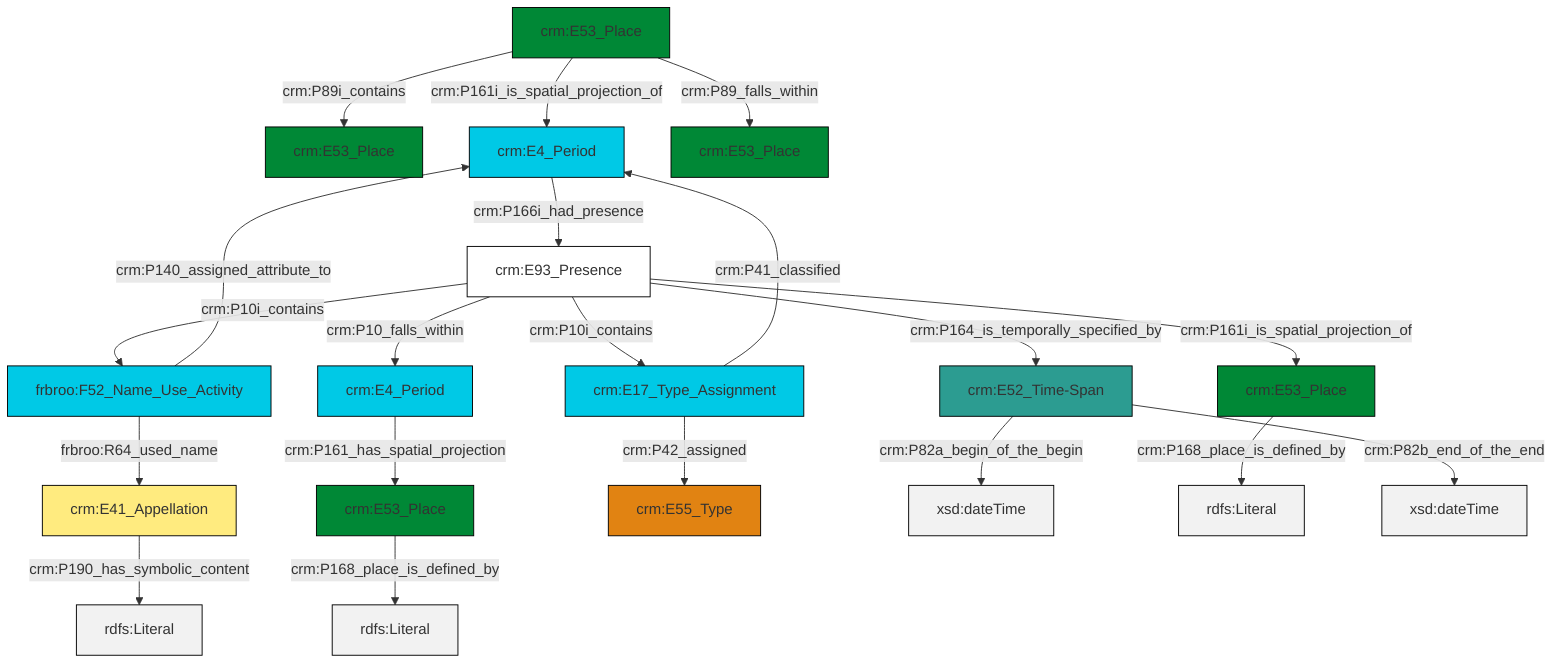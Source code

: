 graph TD
classDef Literal fill:#f2f2f2,stroke:#000000;
classDef CRM_Entity fill:#FFFFFF,stroke:#000000;
classDef Temporal_Entity fill:#00C9E6, stroke:#000000;
classDef Type fill:#E18312, stroke:#000000;
classDef Time-Span fill:#2C9C91, stroke:#000000;
classDef Appellation fill:#FFEB7F, stroke:#000000;
classDef Place fill:#008836, stroke:#000000;
classDef Persistent_Item fill:#B266B2, stroke:#000000;
classDef Conceptual_Object fill:#FFD700, stroke:#000000;
classDef Physical_Thing fill:#D2B48C, stroke:#000000;
classDef Actor fill:#f58aad, stroke:#000000;
classDef PC_Classes fill:#4ce600, stroke:#000000;
classDef Multi fill:#cccccc,stroke:#000000;

0["crm:E53_Place"]:::Place -->|crm:P168_place_is_defined_by| 1[rdfs:Literal]:::Literal
2["crm:E53_Place"]:::Place -->|crm:P89i_contains| 3["crm:E53_Place"]:::Place
5["crm:E4_Period"]:::Temporal_Entity -->|crm:P161_has_spatial_projection| 0["crm:E53_Place"]:::Place
8["frbroo:F52_Name_Use_Activity"]:::Temporal_Entity -->|crm:P140_assigned_attribute_to| 9["crm:E4_Period"]:::Temporal_Entity
14["crm:E93_Presence"]:::CRM_Entity -->|crm:P10i_contains| 8["frbroo:F52_Name_Use_Activity"]:::Temporal_Entity
12["crm:E17_Type_Assignment"]:::Temporal_Entity -->|crm:P42_assigned| 10["crm:E55_Type"]:::Type
9["crm:E4_Period"]:::Temporal_Entity -->|crm:P166i_had_presence| 14["crm:E93_Presence"]:::CRM_Entity
2["crm:E53_Place"]:::Place -->|crm:P161i_is_spatial_projection_of| 9["crm:E4_Period"]:::Temporal_Entity
2["crm:E53_Place"]:::Place -->|crm:P89_falls_within| 15["crm:E53_Place"]:::Place
18["crm:E52_Time-Span"]:::Time-Span -->|crm:P82a_begin_of_the_begin| 22[xsd:dateTime]:::Literal
6["crm:E41_Appellation"]:::Appellation -->|crm:P190_has_symbolic_content| 23[rdfs:Literal]:::Literal
14["crm:E93_Presence"]:::CRM_Entity -->|crm:P10i_contains| 12["crm:E17_Type_Assignment"]:::Temporal_Entity
8["frbroo:F52_Name_Use_Activity"]:::Temporal_Entity -->|frbroo:R64_used_name| 6["crm:E41_Appellation"]:::Appellation
25["crm:E53_Place"]:::Place -->|crm:P168_place_is_defined_by| 27[rdfs:Literal]:::Literal
14["crm:E93_Presence"]:::CRM_Entity -->|crm:P10_falls_within| 5["crm:E4_Period"]:::Temporal_Entity
18["crm:E52_Time-Span"]:::Time-Span -->|crm:P82b_end_of_the_end| 29[xsd:dateTime]:::Literal
12["crm:E17_Type_Assignment"]:::Temporal_Entity -->|crm:P41_classified| 9["crm:E4_Period"]:::Temporal_Entity
14["crm:E93_Presence"]:::CRM_Entity -->|crm:P161i_is_spatial_projection_of| 25["crm:E53_Place"]:::Place
14["crm:E93_Presence"]:::CRM_Entity -->|crm:P164_is_temporally_specified_by| 18["crm:E52_Time-Span"]:::Time-Span